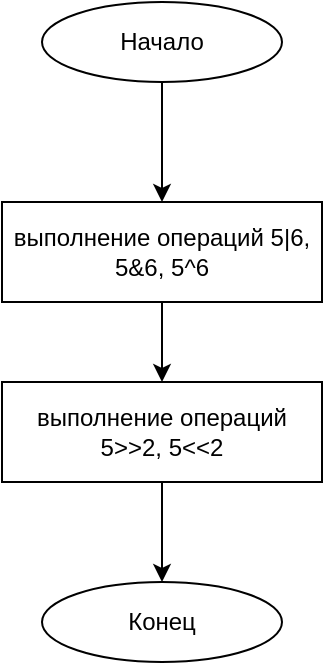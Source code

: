<mxfile version="13.7.5" type="github">
  <diagram id="a3Nzvsb-ldIFVv8W4qNW" name="les1_task1">
    <mxGraphModel dx="998" dy="551" grid="1" gridSize="10" guides="1" tooltips="1" connect="1" arrows="1" fold="1" page="1" pageScale="1" pageWidth="827" pageHeight="1169" math="0" shadow="0">
      <root>
        <mxCell id="0" />
        <mxCell id="1" parent="0" />
        <mxCell id="r_34LLYnnlwJf0EoLh6A-1" style="edgeStyle=orthogonalEdgeStyle;rounded=0;orthogonalLoop=1;jettySize=auto;html=1;exitX=0.5;exitY=1;exitDx=0;exitDy=0;entryX=0.5;entryY=0;entryDx=0;entryDy=0;" edge="1" parent="1" source="kStDeDPKtdsZhYMW48w8-1" target="kStDeDPKtdsZhYMW48w8-5">
          <mxGeometry relative="1" as="geometry" />
        </mxCell>
        <mxCell id="kStDeDPKtdsZhYMW48w8-1" value="Начало" style="ellipse;whiteSpace=wrap;html=1;" parent="1" vertex="1">
          <mxGeometry x="260" y="60" width="120" height="40" as="geometry" />
        </mxCell>
        <mxCell id="kStDeDPKtdsZhYMW48w8-14" style="edgeStyle=orthogonalEdgeStyle;rounded=0;orthogonalLoop=1;jettySize=auto;html=1;exitX=0.5;exitY=1;exitDx=0;exitDy=0;entryX=0.5;entryY=0;entryDx=0;entryDy=0;" parent="1" source="kStDeDPKtdsZhYMW48w8-5" target="kStDeDPKtdsZhYMW48w8-6" edge="1">
          <mxGeometry relative="1" as="geometry" />
        </mxCell>
        <mxCell id="kStDeDPKtdsZhYMW48w8-5" value="выполнение операций 5|6, 5&amp;amp;6, 5^6" style="rounded=0;whiteSpace=wrap;html=1;" parent="1" vertex="1">
          <mxGeometry x="240" y="160" width="160" height="50" as="geometry" />
        </mxCell>
        <mxCell id="kStDeDPKtdsZhYMW48w8-15" style="edgeStyle=orthogonalEdgeStyle;rounded=0;orthogonalLoop=1;jettySize=auto;html=1;exitX=0.5;exitY=1;exitDx=0;exitDy=0;entryX=0.5;entryY=0;entryDx=0;entryDy=0;" parent="1" source="kStDeDPKtdsZhYMW48w8-6" target="kStDeDPKtdsZhYMW48w8-7" edge="1">
          <mxGeometry relative="1" as="geometry" />
        </mxCell>
        <mxCell id="kStDeDPKtdsZhYMW48w8-6" value="выполнение операций 5&amp;gt;&amp;gt;2, 5&amp;lt;&amp;lt;2" style="rounded=0;whiteSpace=wrap;html=1;" parent="1" vertex="1">
          <mxGeometry x="240" y="250" width="160" height="50" as="geometry" />
        </mxCell>
        <mxCell id="kStDeDPKtdsZhYMW48w8-7" value="Конец" style="ellipse;whiteSpace=wrap;html=1;" parent="1" vertex="1">
          <mxGeometry x="260" y="350" width="120" height="40" as="geometry" />
        </mxCell>
      </root>
    </mxGraphModel>
  </diagram>
</mxfile>
